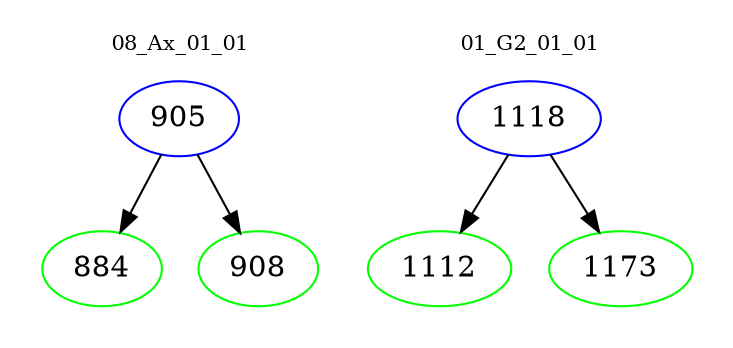 digraph{
subgraph cluster_0 {
color = white
label = "08_Ax_01_01";
fontsize=10;
T0_905 [label="905", color="blue"]
T0_905 -> T0_884 [color="black"]
T0_884 [label="884", color="green"]
T0_905 -> T0_908 [color="black"]
T0_908 [label="908", color="green"]
}
subgraph cluster_1 {
color = white
label = "01_G2_01_01";
fontsize=10;
T1_1118 [label="1118", color="blue"]
T1_1118 -> T1_1112 [color="black"]
T1_1112 [label="1112", color="green"]
T1_1118 -> T1_1173 [color="black"]
T1_1173 [label="1173", color="green"]
}
}
